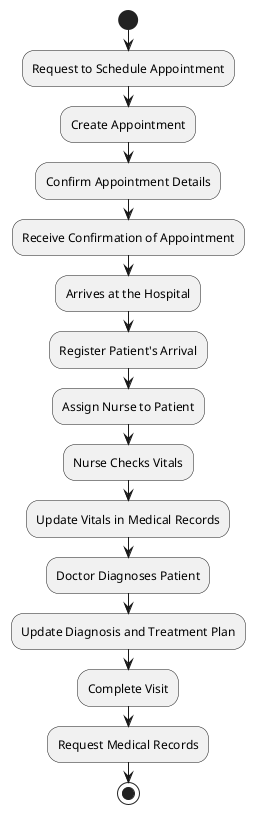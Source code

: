 @startuml

start

:Request to Schedule Appointment;
:Create Appointment;
:Confirm Appointment Details;
:Receive Confirmation of Appointment;

:Arrives at the Hospital;
:Register Patient's Arrival;
:Assign Nurse to Patient;

:Nurse Checks Vitals;
:Update Vitals in Medical Records;

:Doctor Diagnoses Patient;
:Update Diagnosis and Treatment Plan;

:Complete Visit;
:Request Medical Records;

stop

@enduml
